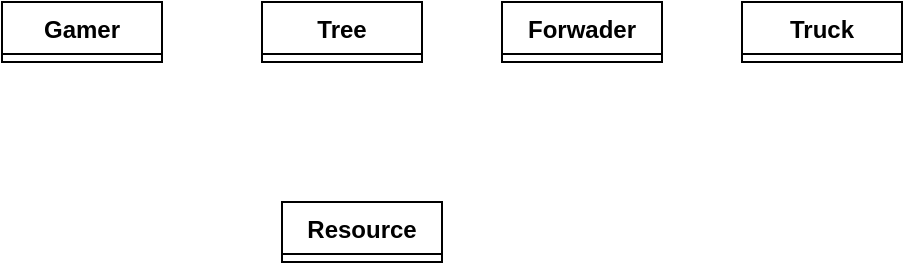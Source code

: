 <mxfile version="20.8.23" type="github">
  <diagram id="C5RBs43oDa-KdzZeNtuy" name="Page-1">
    <mxGraphModel dx="1434" dy="753" grid="1" gridSize="10" guides="1" tooltips="1" connect="1" arrows="1" fold="1" page="1" pageScale="1" pageWidth="827" pageHeight="1169" math="0" shadow="0">
      <root>
        <mxCell id="WIyWlLk6GJQsqaUBKTNV-0" />
        <mxCell id="WIyWlLk6GJQsqaUBKTNV-1" parent="WIyWlLk6GJQsqaUBKTNV-0" />
        <mxCell id="sukX9CmFnBkFQMhiGHvJ-6" value="Gamer" style="swimlane;fontStyle=1;align=center;verticalAlign=top;childLayout=stackLayout;horizontal=1;startSize=26;horizontalStack=0;resizeParent=1;resizeParentMax=0;resizeLast=0;collapsible=1;marginBottom=0;" vertex="1" collapsed="1" parent="WIyWlLk6GJQsqaUBKTNV-1">
          <mxGeometry x="90" y="130" width="80" height="30" as="geometry">
            <mxRectangle x="90" y="130" width="160" height="52" as="alternateBounds" />
          </mxGeometry>
        </mxCell>
        <mxCell id="sukX9CmFnBkFQMhiGHvJ-7" value="field: type" style="text;strokeColor=none;fillColor=none;align=left;verticalAlign=top;spacingLeft=4;spacingRight=4;overflow=hidden;rotatable=0;points=[[0,0.5],[1,0.5]];portConstraint=eastwest;" vertex="1" parent="sukX9CmFnBkFQMhiGHvJ-6">
          <mxGeometry y="26" width="160" height="26" as="geometry" />
        </mxCell>
        <mxCell id="sukX9CmFnBkFQMhiGHvJ-10" value="Tree" style="swimlane;fontStyle=1;align=center;verticalAlign=top;childLayout=stackLayout;horizontal=1;startSize=26;horizontalStack=0;resizeParent=1;resizeParentMax=0;resizeLast=0;collapsible=1;marginBottom=0;" vertex="1" collapsed="1" parent="WIyWlLk6GJQsqaUBKTNV-1">
          <mxGeometry x="220" y="130" width="80" height="30" as="geometry">
            <mxRectangle x="90" y="130" width="160" height="52" as="alternateBounds" />
          </mxGeometry>
        </mxCell>
        <mxCell id="sukX9CmFnBkFQMhiGHvJ-11" value="field: type" style="text;strokeColor=none;fillColor=none;align=left;verticalAlign=top;spacingLeft=4;spacingRight=4;overflow=hidden;rotatable=0;points=[[0,0.5],[1,0.5]];portConstraint=eastwest;" vertex="1" parent="sukX9CmFnBkFQMhiGHvJ-10">
          <mxGeometry y="26" width="160" height="26" as="geometry" />
        </mxCell>
        <mxCell id="sukX9CmFnBkFQMhiGHvJ-12" value="Forwader" style="swimlane;fontStyle=1;align=center;verticalAlign=top;childLayout=stackLayout;horizontal=1;startSize=26;horizontalStack=0;resizeParent=1;resizeParentMax=0;resizeLast=0;collapsible=1;marginBottom=0;" vertex="1" collapsed="1" parent="WIyWlLk6GJQsqaUBKTNV-1">
          <mxGeometry x="340" y="130" width="80" height="30" as="geometry">
            <mxRectangle x="90" y="130" width="160" height="52" as="alternateBounds" />
          </mxGeometry>
        </mxCell>
        <mxCell id="sukX9CmFnBkFQMhiGHvJ-13" value="field: type" style="text;strokeColor=none;fillColor=none;align=left;verticalAlign=top;spacingLeft=4;spacingRight=4;overflow=hidden;rotatable=0;points=[[0,0.5],[1,0.5]];portConstraint=eastwest;" vertex="1" parent="sukX9CmFnBkFQMhiGHvJ-12">
          <mxGeometry y="26" width="160" height="26" as="geometry" />
        </mxCell>
        <mxCell id="sukX9CmFnBkFQMhiGHvJ-14" value="Resource" style="swimlane;fontStyle=1;align=center;verticalAlign=top;childLayout=stackLayout;horizontal=1;startSize=26;horizontalStack=0;resizeParent=1;resizeParentMax=0;resizeLast=0;collapsible=1;marginBottom=0;" vertex="1" collapsed="1" parent="WIyWlLk6GJQsqaUBKTNV-1">
          <mxGeometry x="230" y="230" width="80" height="30" as="geometry">
            <mxRectangle x="90" y="130" width="160" height="52" as="alternateBounds" />
          </mxGeometry>
        </mxCell>
        <mxCell id="sukX9CmFnBkFQMhiGHvJ-15" value="field: type" style="text;strokeColor=none;fillColor=none;align=left;verticalAlign=top;spacingLeft=4;spacingRight=4;overflow=hidden;rotatable=0;points=[[0,0.5],[1,0.5]];portConstraint=eastwest;" vertex="1" parent="sukX9CmFnBkFQMhiGHvJ-14">
          <mxGeometry y="26" width="160" height="26" as="geometry" />
        </mxCell>
        <mxCell id="sukX9CmFnBkFQMhiGHvJ-18" value="Truck" style="swimlane;fontStyle=1;align=center;verticalAlign=top;childLayout=stackLayout;horizontal=1;startSize=26;horizontalStack=0;resizeParent=1;resizeParentMax=0;resizeLast=0;collapsible=1;marginBottom=0;" vertex="1" collapsed="1" parent="WIyWlLk6GJQsqaUBKTNV-1">
          <mxGeometry x="460" y="130" width="80" height="30" as="geometry">
            <mxRectangle x="90" y="130" width="160" height="52" as="alternateBounds" />
          </mxGeometry>
        </mxCell>
        <mxCell id="sukX9CmFnBkFQMhiGHvJ-19" value="field: type" style="text;strokeColor=none;fillColor=none;align=left;verticalAlign=top;spacingLeft=4;spacingRight=4;overflow=hidden;rotatable=0;points=[[0,0.5],[1,0.5]];portConstraint=eastwest;" vertex="1" parent="sukX9CmFnBkFQMhiGHvJ-18">
          <mxGeometry y="26" width="160" height="26" as="geometry" />
        </mxCell>
      </root>
    </mxGraphModel>
  </diagram>
</mxfile>
